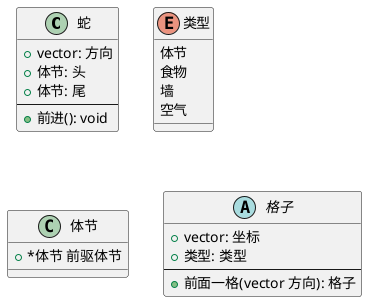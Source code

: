 @startuml 蛇

class 蛇{
    + vector: 方向
    + 体节: 头
    + 体节: 尾
    --
    + 前进(): void
}

enum 类型{
    体节
    食物
    墙
    空气
}

class 体节{
    + *体节 前驱体节
}

abstract class 格子{
    + vector: 坐标
    + 类型: 类型
    --
    + 前面一格(vector 方向): 格子
}

@enduml